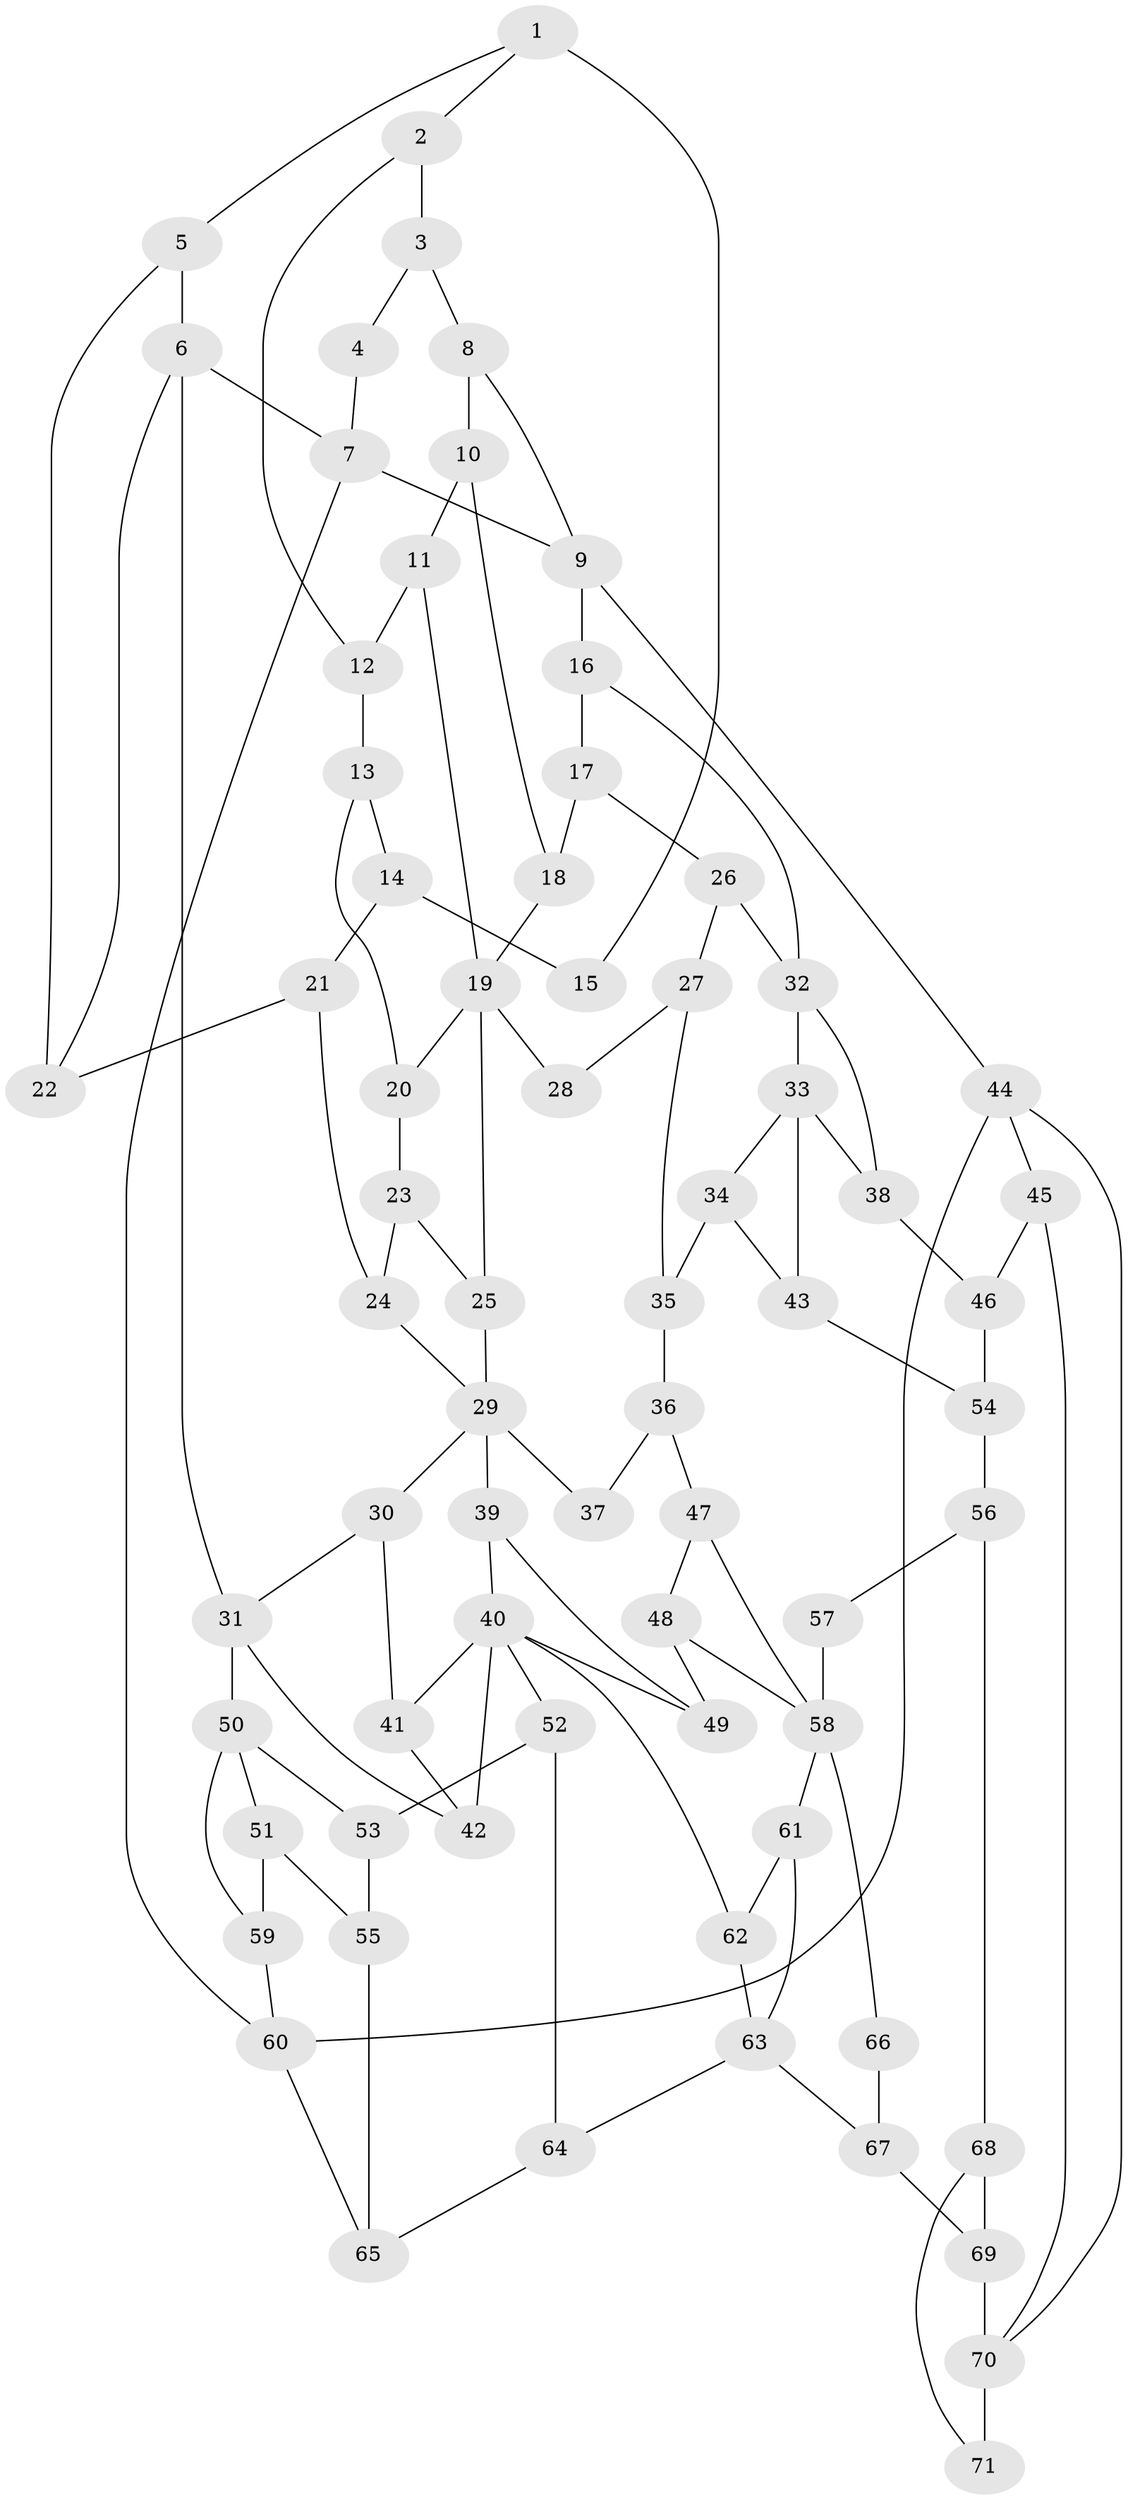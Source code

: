 // original degree distribution, {3: 0.01694915254237288, 5: 0.5423728813559322, 4: 0.2288135593220339, 6: 0.211864406779661}
// Generated by graph-tools (version 1.1) at 2025/54/03/04/25 22:54:24]
// undirected, 71 vertices, 113 edges
graph export_dot {
  node [color=gray90,style=filled];
  1;
  2;
  3;
  4;
  5;
  6;
  7;
  8;
  9;
  10;
  11;
  12;
  13;
  14;
  15;
  16;
  17;
  18;
  19;
  20;
  21;
  22;
  23;
  24;
  25;
  26;
  27;
  28;
  29;
  30;
  31;
  32;
  33;
  34;
  35;
  36;
  37;
  38;
  39;
  40;
  41;
  42;
  43;
  44;
  45;
  46;
  47;
  48;
  49;
  50;
  51;
  52;
  53;
  54;
  55;
  56;
  57;
  58;
  59;
  60;
  61;
  62;
  63;
  64;
  65;
  66;
  67;
  68;
  69;
  70;
  71;
  1 -- 2 [weight=1.0];
  1 -- 5 [weight=1.0];
  1 -- 15 [weight=2.0];
  2 -- 3 [weight=1.0];
  2 -- 12 [weight=1.0];
  3 -- 4 [weight=1.0];
  3 -- 8 [weight=1.0];
  4 -- 7 [weight=1.0];
  5 -- 6 [weight=1.0];
  5 -- 22 [weight=1.0];
  6 -- 7 [weight=1.0];
  6 -- 22 [weight=1.0];
  6 -- 31 [weight=2.0];
  7 -- 9 [weight=1.0];
  7 -- 60 [weight=1.0];
  8 -- 9 [weight=1.0];
  8 -- 10 [weight=1.0];
  9 -- 16 [weight=1.0];
  9 -- 44 [weight=1.0];
  10 -- 11 [weight=1.0];
  10 -- 18 [weight=1.0];
  11 -- 12 [weight=1.0];
  11 -- 19 [weight=1.0];
  12 -- 13 [weight=1.0];
  13 -- 14 [weight=1.0];
  13 -- 20 [weight=1.0];
  14 -- 15 [weight=1.0];
  14 -- 21 [weight=1.0];
  16 -- 17 [weight=1.0];
  16 -- 32 [weight=1.0];
  17 -- 18 [weight=1.0];
  17 -- 26 [weight=1.0];
  18 -- 19 [weight=1.0];
  19 -- 20 [weight=1.0];
  19 -- 25 [weight=1.0];
  19 -- 28 [weight=2.0];
  20 -- 23 [weight=1.0];
  21 -- 22 [weight=1.0];
  21 -- 24 [weight=1.0];
  23 -- 24 [weight=1.0];
  23 -- 25 [weight=1.0];
  24 -- 29 [weight=1.0];
  25 -- 29 [weight=1.0];
  26 -- 27 [weight=1.0];
  26 -- 32 [weight=1.0];
  27 -- 28 [weight=1.0];
  27 -- 35 [weight=1.0];
  29 -- 30 [weight=1.0];
  29 -- 37 [weight=2.0];
  29 -- 39 [weight=1.0];
  30 -- 31 [weight=1.0];
  30 -- 41 [weight=1.0];
  31 -- 42 [weight=1.0];
  31 -- 50 [weight=2.0];
  32 -- 33 [weight=2.0];
  32 -- 38 [weight=1.0];
  33 -- 34 [weight=1.0];
  33 -- 38 [weight=2.0];
  33 -- 43 [weight=1.0];
  34 -- 35 [weight=1.0];
  34 -- 43 [weight=1.0];
  35 -- 36 [weight=1.0];
  36 -- 37 [weight=1.0];
  36 -- 47 [weight=1.0];
  38 -- 46 [weight=1.0];
  39 -- 40 [weight=1.0];
  39 -- 49 [weight=1.0];
  40 -- 41 [weight=1.0];
  40 -- 42 [weight=1.0];
  40 -- 49 [weight=1.0];
  40 -- 52 [weight=1.0];
  40 -- 62 [weight=1.0];
  41 -- 42 [weight=1.0];
  43 -- 54 [weight=1.0];
  44 -- 45 [weight=1.0];
  44 -- 60 [weight=1.0];
  44 -- 70 [weight=1.0];
  45 -- 46 [weight=1.0];
  45 -- 70 [weight=1.0];
  46 -- 54 [weight=1.0];
  47 -- 48 [weight=1.0];
  47 -- 58 [weight=1.0];
  48 -- 49 [weight=1.0];
  48 -- 58 [weight=1.0];
  50 -- 51 [weight=2.0];
  50 -- 53 [weight=1.0];
  50 -- 59 [weight=1.0];
  51 -- 55 [weight=2.0];
  51 -- 59 [weight=1.0];
  52 -- 53 [weight=1.0];
  52 -- 64 [weight=1.0];
  53 -- 55 [weight=2.0];
  54 -- 56 [weight=1.0];
  55 -- 65 [weight=2.0];
  56 -- 57 [weight=1.0];
  56 -- 68 [weight=1.0];
  57 -- 58 [weight=2.0];
  58 -- 61 [weight=1.0];
  58 -- 66 [weight=1.0];
  59 -- 60 [weight=1.0];
  60 -- 65 [weight=1.0];
  61 -- 62 [weight=1.0];
  61 -- 63 [weight=1.0];
  62 -- 63 [weight=1.0];
  63 -- 64 [weight=2.0];
  63 -- 67 [weight=2.0];
  64 -- 65 [weight=2.0];
  66 -- 67 [weight=2.0];
  67 -- 69 [weight=2.0];
  68 -- 69 [weight=1.0];
  68 -- 71 [weight=1.0];
  69 -- 70 [weight=2.0];
  70 -- 71 [weight=2.0];
}
